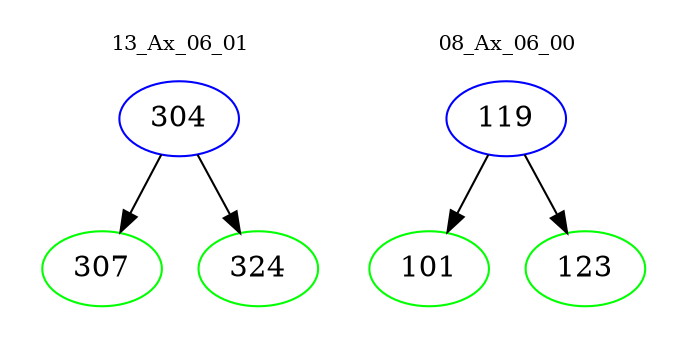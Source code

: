 digraph{
subgraph cluster_0 {
color = white
label = "13_Ax_06_01";
fontsize=10;
T0_304 [label="304", color="blue"]
T0_304 -> T0_307 [color="black"]
T0_307 [label="307", color="green"]
T0_304 -> T0_324 [color="black"]
T0_324 [label="324", color="green"]
}
subgraph cluster_1 {
color = white
label = "08_Ax_06_00";
fontsize=10;
T1_119 [label="119", color="blue"]
T1_119 -> T1_101 [color="black"]
T1_101 [label="101", color="green"]
T1_119 -> T1_123 [color="black"]
T1_123 [label="123", color="green"]
}
}
